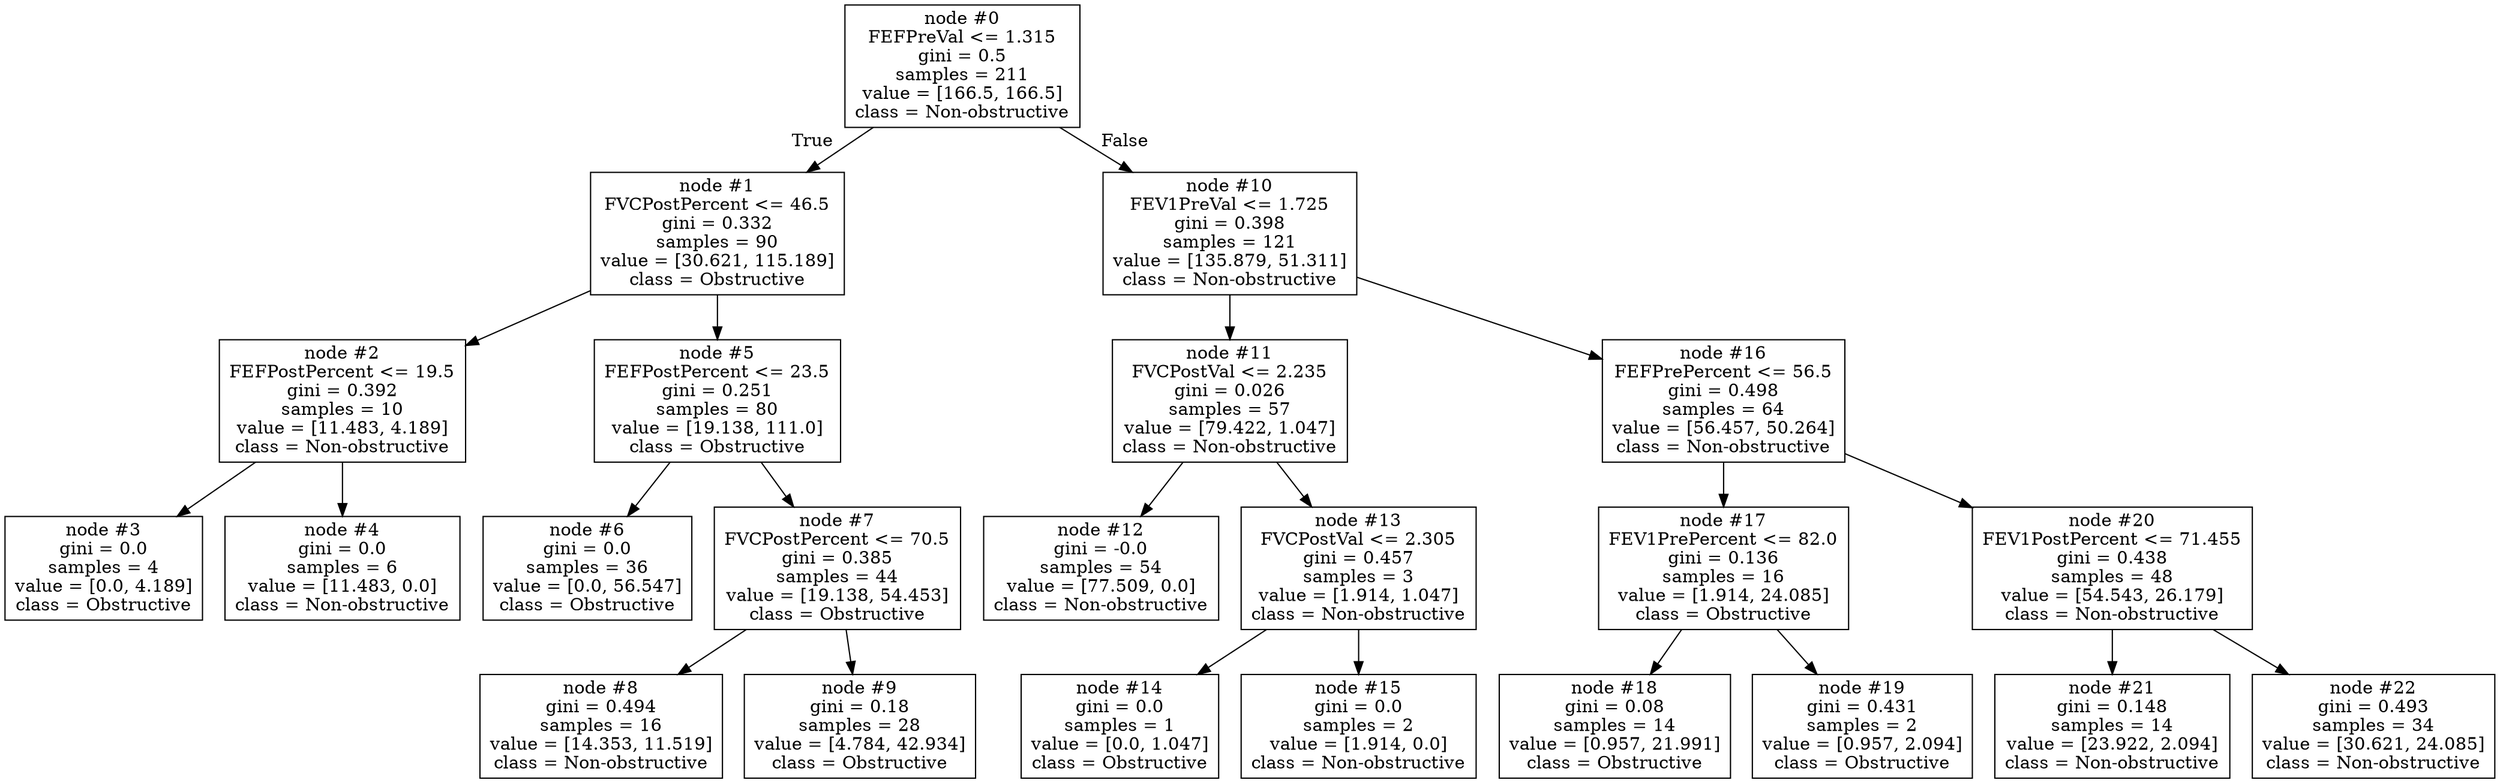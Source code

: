 digraph Tree {
node [shape=box] ;
0 [label="node #0\nFEFPreVal <= 1.315\ngini = 0.5\nsamples = 211\nvalue = [166.5, 166.5]\nclass = Non-obstructive"] ;
1 [label="node #1\nFVCPostPercent <= 46.5\ngini = 0.332\nsamples = 90\nvalue = [30.621, 115.189]\nclass = Obstructive"] ;
0 -> 1 [labeldistance=2.5, labelangle=45, headlabel="True"] ;
2 [label="node #2\nFEFPostPercent <= 19.5\ngini = 0.392\nsamples = 10\nvalue = [11.483, 4.189]\nclass = Non-obstructive"] ;
1 -> 2 ;
3 [label="node #3\ngini = 0.0\nsamples = 4\nvalue = [0.0, 4.189]\nclass = Obstructive"] ;
2 -> 3 ;
4 [label="node #4\ngini = 0.0\nsamples = 6\nvalue = [11.483, 0.0]\nclass = Non-obstructive"] ;
2 -> 4 ;
5 [label="node #5\nFEFPostPercent <= 23.5\ngini = 0.251\nsamples = 80\nvalue = [19.138, 111.0]\nclass = Obstructive"] ;
1 -> 5 ;
6 [label="node #6\ngini = 0.0\nsamples = 36\nvalue = [0.0, 56.547]\nclass = Obstructive"] ;
5 -> 6 ;
7 [label="node #7\nFVCPostPercent <= 70.5\ngini = 0.385\nsamples = 44\nvalue = [19.138, 54.453]\nclass = Obstructive"] ;
5 -> 7 ;
8 [label="node #8\ngini = 0.494\nsamples = 16\nvalue = [14.353, 11.519]\nclass = Non-obstructive"] ;
7 -> 8 ;
9 [label="node #9\ngini = 0.18\nsamples = 28\nvalue = [4.784, 42.934]\nclass = Obstructive"] ;
7 -> 9 ;
10 [label="node #10\nFEV1PreVal <= 1.725\ngini = 0.398\nsamples = 121\nvalue = [135.879, 51.311]\nclass = Non-obstructive"] ;
0 -> 10 [labeldistance=2.5, labelangle=-45, headlabel="False"] ;
11 [label="node #11\nFVCPostVal <= 2.235\ngini = 0.026\nsamples = 57\nvalue = [79.422, 1.047]\nclass = Non-obstructive"] ;
10 -> 11 ;
12 [label="node #12\ngini = -0.0\nsamples = 54\nvalue = [77.509, 0.0]\nclass = Non-obstructive"] ;
11 -> 12 ;
13 [label="node #13\nFVCPostVal <= 2.305\ngini = 0.457\nsamples = 3\nvalue = [1.914, 1.047]\nclass = Non-obstructive"] ;
11 -> 13 ;
14 [label="node #14\ngini = 0.0\nsamples = 1\nvalue = [0.0, 1.047]\nclass = Obstructive"] ;
13 -> 14 ;
15 [label="node #15\ngini = 0.0\nsamples = 2\nvalue = [1.914, 0.0]\nclass = Non-obstructive"] ;
13 -> 15 ;
16 [label="node #16\nFEFPrePercent <= 56.5\ngini = 0.498\nsamples = 64\nvalue = [56.457, 50.264]\nclass = Non-obstructive"] ;
10 -> 16 ;
17 [label="node #17\nFEV1PrePercent <= 82.0\ngini = 0.136\nsamples = 16\nvalue = [1.914, 24.085]\nclass = Obstructive"] ;
16 -> 17 ;
18 [label="node #18\ngini = 0.08\nsamples = 14\nvalue = [0.957, 21.991]\nclass = Obstructive"] ;
17 -> 18 ;
19 [label="node #19\ngini = 0.431\nsamples = 2\nvalue = [0.957, 2.094]\nclass = Obstructive"] ;
17 -> 19 ;
20 [label="node #20\nFEV1PostPercent <= 71.455\ngini = 0.438\nsamples = 48\nvalue = [54.543, 26.179]\nclass = Non-obstructive"] ;
16 -> 20 ;
21 [label="node #21\ngini = 0.148\nsamples = 14\nvalue = [23.922, 2.094]\nclass = Non-obstructive"] ;
20 -> 21 ;
22 [label="node #22\ngini = 0.493\nsamples = 34\nvalue = [30.621, 24.085]\nclass = Non-obstructive"] ;
20 -> 22 ;
}